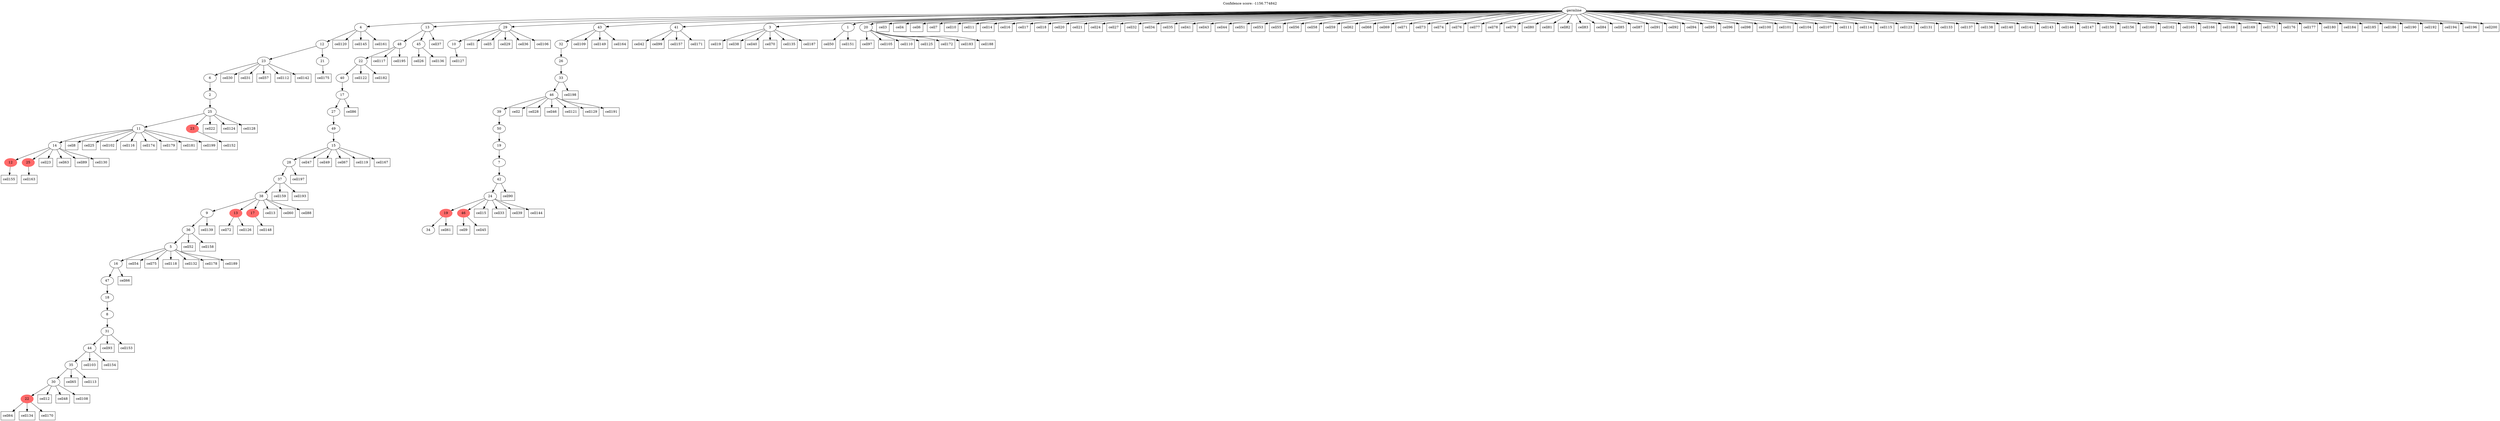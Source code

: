 digraph g {
	"54" -> "55";
	"55" [color=indianred1, style=filled, label="12"];
	"54" -> "56";
	"56" [color=indianred1, style=filled, label="25"];
	"53" -> "54";
	"54" [label="14"];
	"52" -> "53";
	"53" [label="11"];
	"52" -> "57";
	"57" [color=indianred1, style=filled, label="23"];
	"51" -> "52";
	"52" [label="25"];
	"50" -> "51";
	"51" [label="2"];
	"49" -> "50";
	"50" [label="6"];
	"48" -> "49";
	"49" [label="23"];
	"48" -> "58";
	"58" [label="21"];
	"47" -> "48";
	"48" [label="12"];
	"39" -> "40";
	"40" [color=indianred1, style=filled, label="22"];
	"38" -> "39";
	"39" [label="30"];
	"37" -> "38";
	"38" [label="35"];
	"36" -> "37";
	"37" [label="44"];
	"35" -> "36";
	"36" [label="31"];
	"34" -> "35";
	"35" [label="8"];
	"33" -> "34";
	"34" [label="18"];
	"32" -> "33";
	"33" [label="47"];
	"31" -> "32";
	"32" [label="16"];
	"30" -> "31";
	"31" [label="5"];
	"29" -> "30";
	"30" [label="36"];
	"28" -> "29";
	"29" [label="9"];
	"28" -> "41";
	"41" [color=indianred1, style=filled, label="13"];
	"28" -> "42";
	"42" [color=indianred1, style=filled, label="17"];
	"27" -> "28";
	"28" [label="38"];
	"26" -> "27";
	"27" [label="37"];
	"25" -> "26";
	"26" [label="28"];
	"24" -> "25";
	"25" [label="15"];
	"23" -> "24";
	"24" [label="49"];
	"22" -> "23";
	"23" [label="27"];
	"21" -> "22";
	"22" [label="17"];
	"20" -> "21";
	"21" [label="40"];
	"19" -> "20";
	"20" [label="22"];
	"18" -> "19";
	"19" [label="48"];
	"18" -> "43";
	"43" [label="45"];
	"16" -> "17";
	"17" [label="10"];
	"14" -> "15";
	"15" [label="34"];
	"12" -> "13";
	"13" [color=indianred1, style=filled, label="46"];
	"12" -> "14";
	"14" [color=indianred1, style=filled, label="19"];
	"11" -> "12";
	"12" [label="24"];
	"10" -> "11";
	"11" [label="42"];
	"9" -> "10";
	"10" [label="7"];
	"8" -> "9";
	"9" [label="19"];
	"7" -> "8";
	"8" [label="50"];
	"6" -> "7";
	"7" [label="39"];
	"5" -> "6";
	"6" [label="46"];
	"4" -> "5";
	"5" [label="33"];
	"3" -> "4";
	"4" [label="26"];
	"2" -> "3";
	"3" [label="32"];
	"0" -> "1";
	"1" [label="41"];
	"0" -> "2";
	"2" [label="43"];
	"0" -> "16";
	"16" [label="29"];
	"0" -> "18";
	"18" [label="13"];
	"0" -> "44";
	"44" [label="3"];
	"0" -> "45";
	"45" [label="1"];
	"0" -> "46";
	"46" [label="20"];
	"0" -> "47";
	"47" [label="4"];
	"0" [label="germline"];
	"16" -> "cell1";
	"cell1" [shape=box];
	"6" -> "cell2";
	"cell2" [shape=box];
	"0" -> "cell3";
	"cell3" [shape=box];
	"0" -> "cell4";
	"cell4" [shape=box];
	"16" -> "cell5";
	"cell5" [shape=box];
	"0" -> "cell6";
	"cell6" [shape=box];
	"0" -> "cell7";
	"cell7" [shape=box];
	"53" -> "cell8";
	"cell8" [shape=box];
	"13" -> "cell9";
	"cell9" [shape=box];
	"0" -> "cell10";
	"cell10" [shape=box];
	"0" -> "cell11";
	"cell11" [shape=box];
	"39" -> "cell12";
	"cell12" [shape=box];
	"28" -> "cell13";
	"cell13" [shape=box];
	"0" -> "cell14";
	"cell14" [shape=box];
	"12" -> "cell15";
	"cell15" [shape=box];
	"0" -> "cell16";
	"cell16" [shape=box];
	"0" -> "cell17";
	"cell17" [shape=box];
	"0" -> "cell18";
	"cell18" [shape=box];
	"44" -> "cell19";
	"cell19" [shape=box];
	"0" -> "cell20";
	"cell20" [shape=box];
	"0" -> "cell21";
	"cell21" [shape=box];
	"52" -> "cell22";
	"cell22" [shape=box];
	"54" -> "cell23";
	"cell23" [shape=box];
	"0" -> "cell24";
	"cell24" [shape=box];
	"53" -> "cell25";
	"cell25" [shape=box];
	"43" -> "cell26";
	"cell26" [shape=box];
	"0" -> "cell27";
	"cell27" [shape=box];
	"6" -> "cell28";
	"cell28" [shape=box];
	"16" -> "cell29";
	"cell29" [shape=box];
	"49" -> "cell30";
	"cell30" [shape=box];
	"49" -> "cell31";
	"cell31" [shape=box];
	"0" -> "cell32";
	"cell32" [shape=box];
	"12" -> "cell33";
	"cell33" [shape=box];
	"0" -> "cell34";
	"cell34" [shape=box];
	"0" -> "cell35";
	"cell35" [shape=box];
	"16" -> "cell36";
	"cell36" [shape=box];
	"18" -> "cell37";
	"cell37" [shape=box];
	"44" -> "cell38";
	"cell38" [shape=box];
	"12" -> "cell39";
	"cell39" [shape=box];
	"44" -> "cell40";
	"cell40" [shape=box];
	"0" -> "cell41";
	"cell41" [shape=box];
	"1" -> "cell42";
	"cell42" [shape=box];
	"0" -> "cell43";
	"cell43" [shape=box];
	"0" -> "cell44";
	"cell44" [shape=box];
	"13" -> "cell45";
	"cell45" [shape=box];
	"6" -> "cell46";
	"cell46" [shape=box];
	"25" -> "cell47";
	"cell47" [shape=box];
	"39" -> "cell48";
	"cell48" [shape=box];
	"25" -> "cell49";
	"cell49" [shape=box];
	"45" -> "cell50";
	"cell50" [shape=box];
	"0" -> "cell51";
	"cell51" [shape=box];
	"30" -> "cell52";
	"cell52" [shape=box];
	"0" -> "cell53";
	"cell53" [shape=box];
	"31" -> "cell54";
	"cell54" [shape=box];
	"0" -> "cell55";
	"cell55" [shape=box];
	"0" -> "cell56";
	"cell56" [shape=box];
	"49" -> "cell57";
	"cell57" [shape=box];
	"0" -> "cell58";
	"cell58" [shape=box];
	"0" -> "cell59";
	"cell59" [shape=box];
	"28" -> "cell60";
	"cell60" [shape=box];
	"14" -> "cell61";
	"cell61" [shape=box];
	"0" -> "cell62";
	"cell62" [shape=box];
	"54" -> "cell63";
	"cell63" [shape=box];
	"40" -> "cell64";
	"cell64" [shape=box];
	"38" -> "cell65";
	"cell65" [shape=box];
	"32" -> "cell66";
	"cell66" [shape=box];
	"25" -> "cell67";
	"cell67" [shape=box];
	"0" -> "cell68";
	"cell68" [shape=box];
	"0" -> "cell69";
	"cell69" [shape=box];
	"44" -> "cell70";
	"cell70" [shape=box];
	"0" -> "cell71";
	"cell71" [shape=box];
	"41" -> "cell72";
	"cell72" [shape=box];
	"0" -> "cell73";
	"cell73" [shape=box];
	"0" -> "cell74";
	"cell74" [shape=box];
	"31" -> "cell75";
	"cell75" [shape=box];
	"0" -> "cell76";
	"cell76" [shape=box];
	"0" -> "cell77";
	"cell77" [shape=box];
	"0" -> "cell78";
	"cell78" [shape=box];
	"0" -> "cell79";
	"cell79" [shape=box];
	"0" -> "cell80";
	"cell80" [shape=box];
	"0" -> "cell81";
	"cell81" [shape=box];
	"0" -> "cell82";
	"cell82" [shape=box];
	"0" -> "cell83";
	"cell83" [shape=box];
	"0" -> "cell84";
	"cell84" [shape=box];
	"0" -> "cell85";
	"cell85" [shape=box];
	"22" -> "cell86";
	"cell86" [shape=box];
	"0" -> "cell87";
	"cell87" [shape=box];
	"28" -> "cell88";
	"cell88" [shape=box];
	"54" -> "cell89";
	"cell89" [shape=box];
	"11" -> "cell90";
	"cell90" [shape=box];
	"0" -> "cell91";
	"cell91" [shape=box];
	"0" -> "cell92";
	"cell92" [shape=box];
	"36" -> "cell93";
	"cell93" [shape=box];
	"0" -> "cell94";
	"cell94" [shape=box];
	"0" -> "cell95";
	"cell95" [shape=box];
	"0" -> "cell96";
	"cell96" [shape=box];
	"46" -> "cell97";
	"cell97" [shape=box];
	"0" -> "cell98";
	"cell98" [shape=box];
	"1" -> "cell99";
	"cell99" [shape=box];
	"0" -> "cell100";
	"cell100" [shape=box];
	"0" -> "cell101";
	"cell101" [shape=box];
	"53" -> "cell102";
	"cell102" [shape=box];
	"37" -> "cell103";
	"cell103" [shape=box];
	"0" -> "cell104";
	"cell104" [shape=box];
	"46" -> "cell105";
	"cell105" [shape=box];
	"16" -> "cell106";
	"cell106" [shape=box];
	"0" -> "cell107";
	"cell107" [shape=box];
	"39" -> "cell108";
	"cell108" [shape=box];
	"2" -> "cell109";
	"cell109" [shape=box];
	"46" -> "cell110";
	"cell110" [shape=box];
	"0" -> "cell111";
	"cell111" [shape=box];
	"49" -> "cell112";
	"cell112" [shape=box];
	"38" -> "cell113";
	"cell113" [shape=box];
	"0" -> "cell114";
	"cell114" [shape=box];
	"0" -> "cell115";
	"cell115" [shape=box];
	"53" -> "cell116";
	"cell116" [shape=box];
	"19" -> "cell117";
	"cell117" [shape=box];
	"31" -> "cell118";
	"cell118" [shape=box];
	"25" -> "cell119";
	"cell119" [shape=box];
	"47" -> "cell120";
	"cell120" [shape=box];
	"6" -> "cell121";
	"cell121" [shape=box];
	"20" -> "cell122";
	"cell122" [shape=box];
	"0" -> "cell123";
	"cell123" [shape=box];
	"52" -> "cell124";
	"cell124" [shape=box];
	"46" -> "cell125";
	"cell125" [shape=box];
	"41" -> "cell126";
	"cell126" [shape=box];
	"17" -> "cell127";
	"cell127" [shape=box];
	"52" -> "cell128";
	"cell128" [shape=box];
	"6" -> "cell129";
	"cell129" [shape=box];
	"54" -> "cell130";
	"cell130" [shape=box];
	"0" -> "cell131";
	"cell131" [shape=box];
	"31" -> "cell132";
	"cell132" [shape=box];
	"0" -> "cell133";
	"cell133" [shape=box];
	"40" -> "cell134";
	"cell134" [shape=box];
	"44" -> "cell135";
	"cell135" [shape=box];
	"43" -> "cell136";
	"cell136" [shape=box];
	"0" -> "cell137";
	"cell137" [shape=box];
	"0" -> "cell138";
	"cell138" [shape=box];
	"29" -> "cell139";
	"cell139" [shape=box];
	"0" -> "cell140";
	"cell140" [shape=box];
	"0" -> "cell141";
	"cell141" [shape=box];
	"49" -> "cell142";
	"cell142" [shape=box];
	"0" -> "cell143";
	"cell143" [shape=box];
	"12" -> "cell144";
	"cell144" [shape=box];
	"47" -> "cell145";
	"cell145" [shape=box];
	"0" -> "cell146";
	"cell146" [shape=box];
	"0" -> "cell147";
	"cell147" [shape=box];
	"42" -> "cell148";
	"cell148" [shape=box];
	"2" -> "cell149";
	"cell149" [shape=box];
	"0" -> "cell150";
	"cell150" [shape=box];
	"45" -> "cell151";
	"cell151" [shape=box];
	"57" -> "cell152";
	"cell152" [shape=box];
	"36" -> "cell153";
	"cell153" [shape=box];
	"37" -> "cell154";
	"cell154" [shape=box];
	"55" -> "cell155";
	"cell155" [shape=box];
	"0" -> "cell156";
	"cell156" [shape=box];
	"1" -> "cell157";
	"cell157" [shape=box];
	"30" -> "cell158";
	"cell158" [shape=box];
	"27" -> "cell159";
	"cell159" [shape=box];
	"0" -> "cell160";
	"cell160" [shape=box];
	"47" -> "cell161";
	"cell161" [shape=box];
	"0" -> "cell162";
	"cell162" [shape=box];
	"56" -> "cell163";
	"cell163" [shape=box];
	"2" -> "cell164";
	"cell164" [shape=box];
	"0" -> "cell165";
	"cell165" [shape=box];
	"0" -> "cell166";
	"cell166" [shape=box];
	"25" -> "cell167";
	"cell167" [shape=box];
	"0" -> "cell168";
	"cell168" [shape=box];
	"0" -> "cell169";
	"cell169" [shape=box];
	"40" -> "cell170";
	"cell170" [shape=box];
	"1" -> "cell171";
	"cell171" [shape=box];
	"46" -> "cell172";
	"cell172" [shape=box];
	"0" -> "cell173";
	"cell173" [shape=box];
	"53" -> "cell174";
	"cell174" [shape=box];
	"58" -> "cell175";
	"cell175" [shape=box];
	"0" -> "cell176";
	"cell176" [shape=box];
	"0" -> "cell177";
	"cell177" [shape=box];
	"31" -> "cell178";
	"cell178" [shape=box];
	"53" -> "cell179";
	"cell179" [shape=box];
	"0" -> "cell180";
	"cell180" [shape=box];
	"53" -> "cell181";
	"cell181" [shape=box];
	"20" -> "cell182";
	"cell182" [shape=box];
	"46" -> "cell183";
	"cell183" [shape=box];
	"0" -> "cell184";
	"cell184" [shape=box];
	"0" -> "cell185";
	"cell185" [shape=box];
	"0" -> "cell186";
	"cell186" [shape=box];
	"44" -> "cell187";
	"cell187" [shape=box];
	"46" -> "cell188";
	"cell188" [shape=box];
	"31" -> "cell189";
	"cell189" [shape=box];
	"0" -> "cell190";
	"cell190" [shape=box];
	"6" -> "cell191";
	"cell191" [shape=box];
	"0" -> "cell192";
	"cell192" [shape=box];
	"27" -> "cell193";
	"cell193" [shape=box];
	"0" -> "cell194";
	"cell194" [shape=box];
	"19" -> "cell195";
	"cell195" [shape=box];
	"0" -> "cell196";
	"cell196" [shape=box];
	"26" -> "cell197";
	"cell197" [shape=box];
	"5" -> "cell198";
	"cell198" [shape=box];
	"53" -> "cell199";
	"cell199" [shape=box];
	"0" -> "cell200";
	"cell200" [shape=box];
	labelloc="t";
	label="Confidence score: -1156.774842";
}

